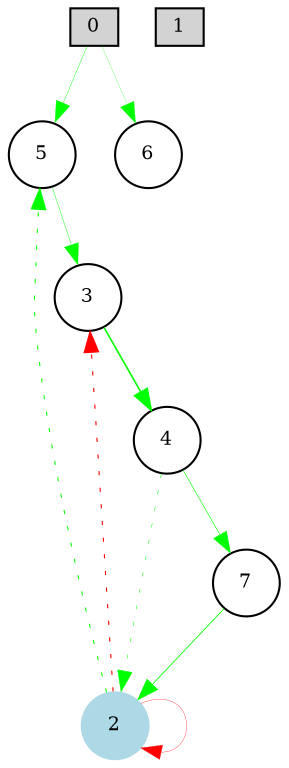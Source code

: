 digraph {
	node [fontsize=9 height=0.2 shape=circle width=0.2]
	0 [shape=box style=filled]
	1 [shape=box style=filled]
	2 [color=lightblue style=filled]
	2 -> 2 [color=red penwidth=0.15051310207044788 style=solid]
	3 -> 4 [color=green penwidth=0.7669178697474881 style=solid]
	4 -> 2 [color=green penwidth=0.253690552602294 style=dotted]
	0 -> 5 [color=green penwidth=0.20138610819740146 style=solid]
	5 -> 3 [color=green penwidth=0.20860344527542263 style=solid]
	2 -> 5 [color=green penwidth=0.5001560685192404 style=dotted]
	0 -> 6 [color=green penwidth=0.11903470546776461 style=solid]
	2 -> 3 [color=red penwidth=0.5404352485705591 style=dotted]
	4 -> 7 [color=green penwidth=0.29760612232939965 style=solid]
	7 -> 2 [color=green penwidth=0.3997968861439234 style=solid]
}
